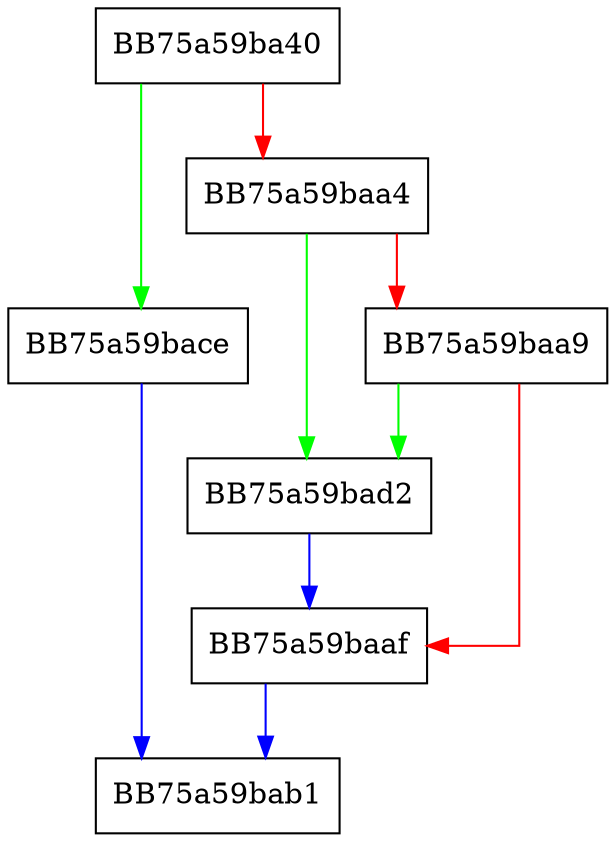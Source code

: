 digraph IsFileCreated {
  node [shape="box"];
  graph [splines=ortho];
  BB75a59ba40 -> BB75a59bace [color="green"];
  BB75a59ba40 -> BB75a59baa4 [color="red"];
  BB75a59baa4 -> BB75a59bad2 [color="green"];
  BB75a59baa4 -> BB75a59baa9 [color="red"];
  BB75a59baa9 -> BB75a59bad2 [color="green"];
  BB75a59baa9 -> BB75a59baaf [color="red"];
  BB75a59baaf -> BB75a59bab1 [color="blue"];
  BB75a59bace -> BB75a59bab1 [color="blue"];
  BB75a59bad2 -> BB75a59baaf [color="blue"];
}